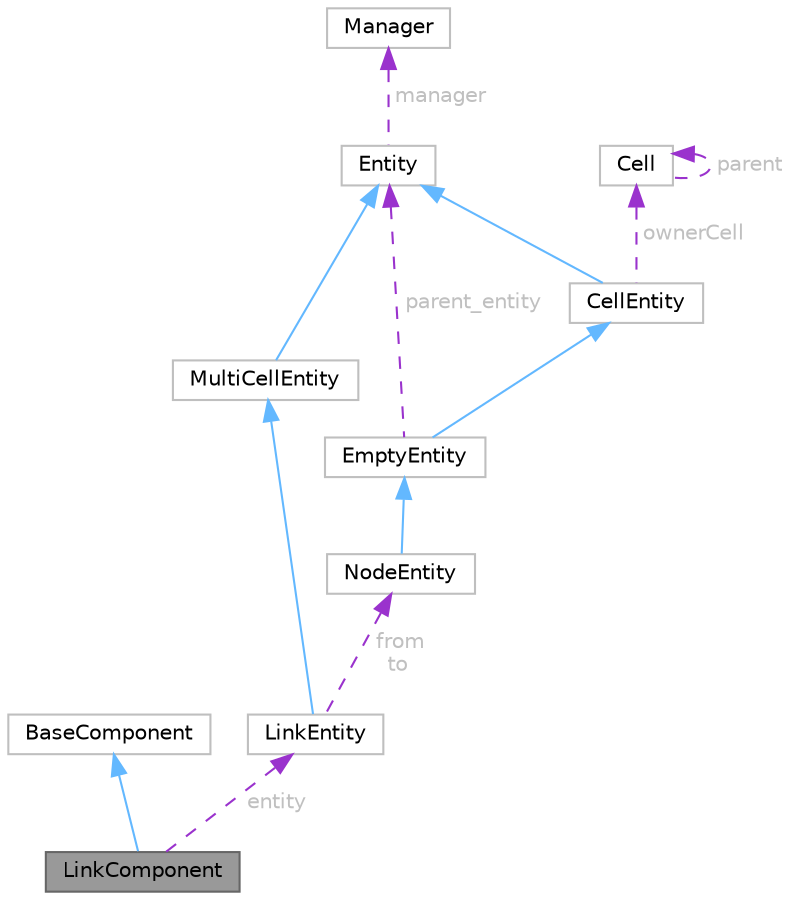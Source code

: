 digraph "LinkComponent"
{
 // LATEX_PDF_SIZE
  bgcolor="transparent";
  edge [fontname=Helvetica,fontsize=10,labelfontname=Helvetica,labelfontsize=10];
  node [fontname=Helvetica,fontsize=10,shape=box,height=0.2,width=0.4];
  Node1 [id="Node000001",label="LinkComponent",height=0.2,width=0.4,color="gray40", fillcolor="grey60", style="filled", fontcolor="black",tooltip=" "];
  Node2 -> Node1 [id="edge1_Node000001_Node000002",dir="back",color="steelblue1",style="solid",tooltip=" "];
  Node2 [id="Node000002",label="BaseComponent",height=0.2,width=0.4,color="grey75", fillcolor="white", style="filled",URL="$classBaseComponent.html",tooltip=" "];
  Node3 -> Node1 [id="edge2_Node000001_Node000003",dir="back",color="darkorchid3",style="dashed",tooltip=" ",label=" entity",fontcolor="grey" ];
  Node3 [id="Node000003",label="LinkEntity",height=0.2,width=0.4,color="grey75", fillcolor="white", style="filled",URL="$classLinkEntity.html",tooltip=" "];
  Node4 -> Node3 [id="edge3_Node000003_Node000004",dir="back",color="steelblue1",style="solid",tooltip=" "];
  Node4 [id="Node000004",label="MultiCellEntity",height=0.2,width=0.4,color="grey75", fillcolor="white", style="filled",URL="$classMultiCellEntity.html",tooltip=" "];
  Node5 -> Node4 [id="edge4_Node000004_Node000005",dir="back",color="steelblue1",style="solid",tooltip=" "];
  Node5 [id="Node000005",label="Entity",height=0.2,width=0.4,color="grey75", fillcolor="white", style="filled",URL="$classEntity.html",tooltip=" "];
  Node6 -> Node5 [id="edge5_Node000005_Node000006",dir="back",color="darkorchid3",style="dashed",tooltip=" ",label=" manager",fontcolor="grey" ];
  Node6 [id="Node000006",label="Manager",height=0.2,width=0.4,color="grey75", fillcolor="white", style="filled",URL="$classManager.html",tooltip=" "];
  Node7 -> Node3 [id="edge6_Node000003_Node000007",dir="back",color="darkorchid3",style="dashed",tooltip=" ",label=" from\nto",fontcolor="grey" ];
  Node7 [id="Node000007",label="NodeEntity",height=0.2,width=0.4,color="grey75", fillcolor="white", style="filled",URL="$classNodeEntity.html",tooltip=" "];
  Node8 -> Node7 [id="edge7_Node000007_Node000008",dir="back",color="steelblue1",style="solid",tooltip=" "];
  Node8 [id="Node000008",label="EmptyEntity",height=0.2,width=0.4,color="grey75", fillcolor="white", style="filled",URL="$classEmptyEntity.html",tooltip=" "];
  Node9 -> Node8 [id="edge8_Node000008_Node000009",dir="back",color="steelblue1",style="solid",tooltip=" "];
  Node9 [id="Node000009",label="CellEntity",height=0.2,width=0.4,color="grey75", fillcolor="white", style="filled",URL="$classCellEntity.html",tooltip=" "];
  Node5 -> Node9 [id="edge9_Node000009_Node000005",dir="back",color="steelblue1",style="solid",tooltip=" "];
  Node10 -> Node9 [id="edge10_Node000009_Node000010",dir="back",color="darkorchid3",style="dashed",tooltip=" ",label=" ownerCell",fontcolor="grey" ];
  Node10 [id="Node000010",label="Cell",height=0.2,width=0.4,color="grey75", fillcolor="white", style="filled",URL="$structCell.html",tooltip=" "];
  Node10 -> Node10 [id="edge11_Node000010_Node000010",dir="back",color="darkorchid3",style="dashed",tooltip=" ",label=" parent",fontcolor="grey" ];
  Node5 -> Node8 [id="edge12_Node000008_Node000005",dir="back",color="darkorchid3",style="dashed",tooltip=" ",label=" parent_entity",fontcolor="grey" ];
}
